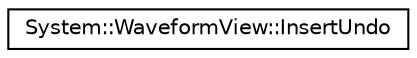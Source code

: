 digraph G
{
  edge [fontname="Helvetica",fontsize="10",labelfontname="Helvetica",labelfontsize="10"];
  node [fontname="Helvetica",fontsize="10",shape=record];
  rankdir="LR";
  Node1 [label="System::WaveformView::InsertUndo",height=0.2,width=0.4,color="black", fillcolor="white", style="filled",URL="$class_system_1_1_waveform_view_1_1_insert_undo.html"];
}
